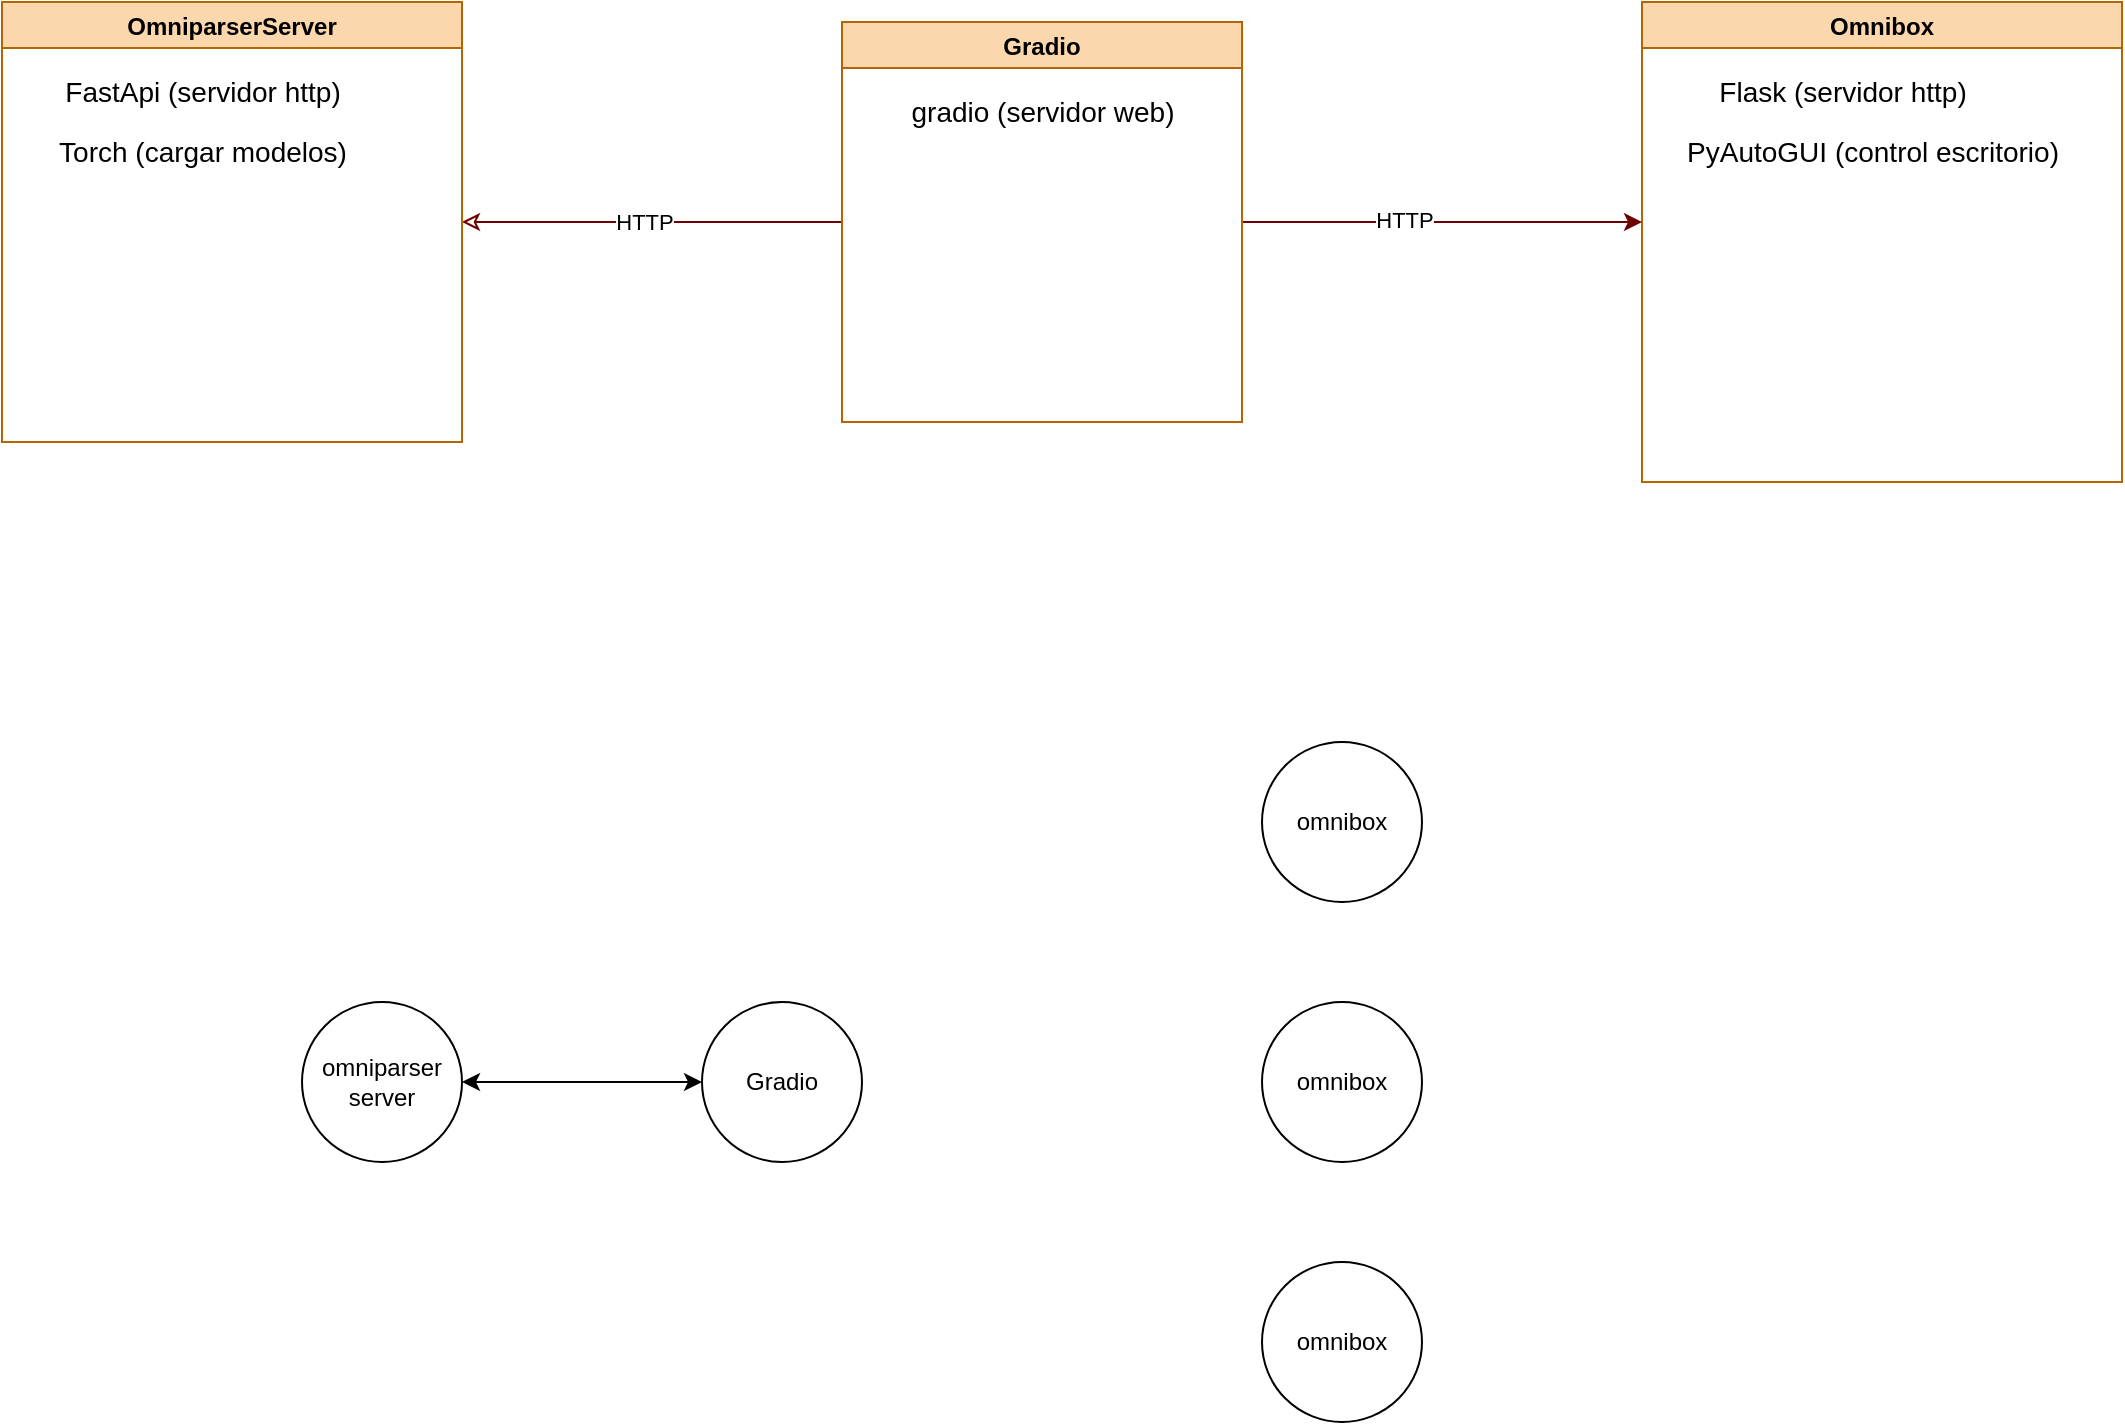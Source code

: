 <mxfile version="26.2.3">
  <diagram name="Página-1" id="yj0ikun25nISDpmCbhxI">
    <mxGraphModel dx="1481" dy="868" grid="1" gridSize="10" guides="1" tooltips="1" connect="1" arrows="1" fold="1" page="1" pageScale="1" pageWidth="827" pageHeight="1169" math="0" shadow="0">
      <root>
        <mxCell id="0" />
        <mxCell id="1" parent="0" />
        <mxCell id="NulUzPcUKIh3-lz1wMfL-9" style="edgeStyle=orthogonalEdgeStyle;rounded=0;orthogonalLoop=1;jettySize=auto;html=1;entryX=0;entryY=0.5;entryDx=0;entryDy=0;startArrow=classic;startFill=0;endArrow=none;endFill=1;fillColor=#a20025;strokeColor=#6F0000;" parent="1" source="NulUzPcUKIh3-lz1wMfL-1" target="NulUzPcUKIh3-lz1wMfL-3" edge="1">
          <mxGeometry relative="1" as="geometry">
            <Array as="points">
              <mxPoint x="580" y="430" />
              <mxPoint x="580" y="430" />
            </Array>
          </mxGeometry>
        </mxCell>
        <mxCell id="NulUzPcUKIh3-lz1wMfL-11" value="HTTP" style="edgeLabel;html=1;align=center;verticalAlign=middle;resizable=0;points=[];" parent="NulUzPcUKIh3-lz1wMfL-9" vertex="1" connectable="0">
          <mxGeometry x="-0.291" y="-3" relative="1" as="geometry">
            <mxPoint x="23" y="-3" as="offset" />
          </mxGeometry>
        </mxCell>
        <mxCell id="NulUzPcUKIh3-lz1wMfL-1" value="OmniparserServer" style="swimlane;startSize=23;fillColor=#fad7ac;strokeColor=#b46504;" parent="1" vertex="1">
          <mxGeometry x="240" y="320" width="230" height="220" as="geometry" />
        </mxCell>
        <mxCell id="NulUzPcUKIh3-lz1wMfL-4" value="FastApi (servidor http)" style="text;html=1;align=center;verticalAlign=middle;resizable=0;points=[];autosize=1;strokeColor=none;fillColor=none;rounded=0;fontSize=14;" parent="NulUzPcUKIh3-lz1wMfL-1" vertex="1">
          <mxGeometry x="20" y="30" width="160" height="30" as="geometry" />
        </mxCell>
        <mxCell id="NulUzPcUKIh3-lz1wMfL-7" value="Torch (cargar modelos)" style="text;html=1;align=center;verticalAlign=middle;resizable=0;points=[];autosize=1;strokeColor=none;fillColor=none;fontSize=14;" parent="NulUzPcUKIh3-lz1wMfL-1" vertex="1">
          <mxGeometry x="15" y="60" width="170" height="30" as="geometry" />
        </mxCell>
        <mxCell id="NulUzPcUKIh3-lz1wMfL-2" value="Omnibox" style="swimlane;startSize=23;fillColor=#fad7ac;strokeColor=#b46504;" parent="1" vertex="1">
          <mxGeometry x="1060" y="320" width="240" height="240" as="geometry" />
        </mxCell>
        <mxCell id="NulUzPcUKIh3-lz1wMfL-6" value="PyAutoGUI (control escritorio)" style="text;html=1;align=center;verticalAlign=middle;resizable=0;points=[];autosize=1;strokeColor=none;fillColor=none;fontSize=14;" parent="NulUzPcUKIh3-lz1wMfL-2" vertex="1">
          <mxGeometry x="10" y="60" width="210" height="30" as="geometry" />
        </mxCell>
        <mxCell id="NulUzPcUKIh3-lz1wMfL-5" value="Flask (servidor http)" style="text;html=1;align=center;verticalAlign=middle;resizable=0;points=[];autosize=1;strokeColor=none;fillColor=none;fontSize=14;" parent="NulUzPcUKIh3-lz1wMfL-2" vertex="1">
          <mxGeometry x="25" y="30" width="150" height="30" as="geometry" />
        </mxCell>
        <mxCell id="NulUzPcUKIh3-lz1wMfL-10" style="edgeStyle=orthogonalEdgeStyle;rounded=0;orthogonalLoop=1;jettySize=auto;html=1;startArrow=none;startFill=0;fillColor=#a20025;strokeColor=#6F0000;" parent="1" source="NulUzPcUKIh3-lz1wMfL-3" edge="1">
          <mxGeometry relative="1" as="geometry">
            <mxPoint x="1060" y="430" as="targetPoint" />
          </mxGeometry>
        </mxCell>
        <mxCell id="NulUzPcUKIh3-lz1wMfL-12" value="HTTP" style="edgeLabel;html=1;align=center;verticalAlign=middle;resizable=0;points=[];" parent="NulUzPcUKIh3-lz1wMfL-10" vertex="1" connectable="0">
          <mxGeometry x="-0.192" y="1" relative="1" as="geometry">
            <mxPoint as="offset" />
          </mxGeometry>
        </mxCell>
        <mxCell id="NulUzPcUKIh3-lz1wMfL-3" value="Gradio" style="swimlane;fillColor=#fad7ac;strokeColor=#b46504;" parent="1" vertex="1">
          <mxGeometry x="660" y="330" width="200" height="200" as="geometry" />
        </mxCell>
        <mxCell id="NulUzPcUKIh3-lz1wMfL-8" value="gradio (servidor web)" style="text;html=1;align=center;verticalAlign=middle;resizable=0;points=[];autosize=1;strokeColor=none;fillColor=none;fontSize=14;" parent="NulUzPcUKIh3-lz1wMfL-3" vertex="1">
          <mxGeometry x="25" y="30" width="150" height="30" as="geometry" />
        </mxCell>
        <mxCell id="sx_uomsarwfWWbpIVRFN-1" value="Gradio" style="ellipse;whiteSpace=wrap;html=1;aspect=fixed;" vertex="1" parent="1">
          <mxGeometry x="590" y="820" width="80" height="80" as="geometry" />
        </mxCell>
        <mxCell id="sx_uomsarwfWWbpIVRFN-2" value="omnibox" style="ellipse;whiteSpace=wrap;html=1;aspect=fixed;" vertex="1" parent="1">
          <mxGeometry x="870" y="690" width="80" height="80" as="geometry" />
        </mxCell>
        <mxCell id="sx_uomsarwfWWbpIVRFN-3" value="omnibox" style="ellipse;whiteSpace=wrap;html=1;aspect=fixed;" vertex="1" parent="1">
          <mxGeometry x="870" y="820" width="80" height="80" as="geometry" />
        </mxCell>
        <mxCell id="sx_uomsarwfWWbpIVRFN-4" value="omnibox" style="ellipse;whiteSpace=wrap;html=1;aspect=fixed;" vertex="1" parent="1">
          <mxGeometry x="870" y="950" width="80" height="80" as="geometry" />
        </mxCell>
        <mxCell id="sx_uomsarwfWWbpIVRFN-6" style="edgeStyle=orthogonalEdgeStyle;rounded=0;orthogonalLoop=1;jettySize=auto;html=1;entryX=0;entryY=0.5;entryDx=0;entryDy=0;startArrow=classic;startFill=1;" edge="1" parent="1" source="sx_uomsarwfWWbpIVRFN-5" target="sx_uomsarwfWWbpIVRFN-1">
          <mxGeometry relative="1" as="geometry" />
        </mxCell>
        <mxCell id="sx_uomsarwfWWbpIVRFN-5" value="omniparser server" style="ellipse;whiteSpace=wrap;html=1;aspect=fixed;" vertex="1" parent="1">
          <mxGeometry x="390" y="820" width="80" height="80" as="geometry" />
        </mxCell>
      </root>
    </mxGraphModel>
  </diagram>
</mxfile>
